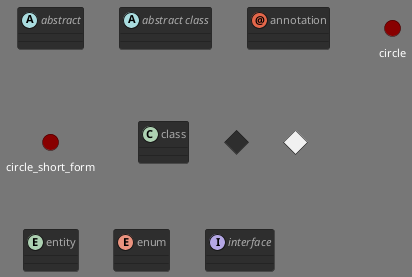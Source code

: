 ' Do not edit
' Theme Gallery
' autogenerated by script
'
@startuml
!theme reddress-darkred
abstract        abstract
abstract class  "abstract class"
annotation      annotation
circle          circle
()              circle_short_form
class           class
diamond         diamond
<>              diamond_short_form
entity          entity
enum            enum
interface       interface
@enduml

